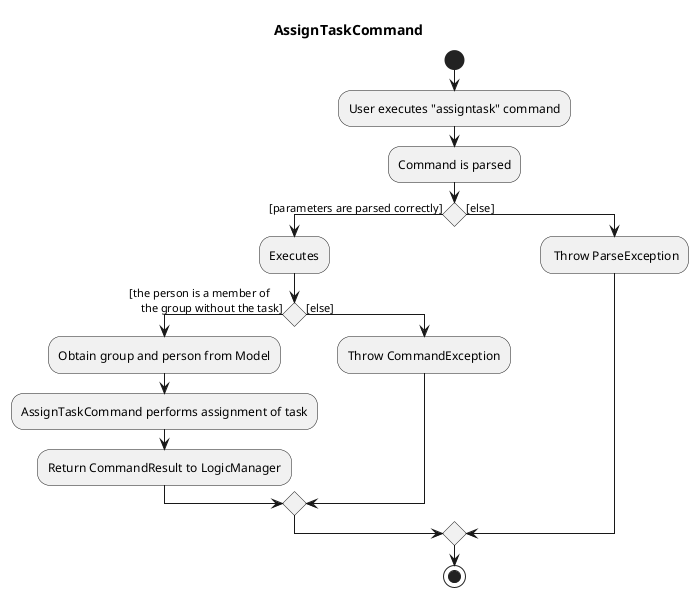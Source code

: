 @startuml

title AssignTaskCommand

start
:User executes "assigntask" command;
:Command is parsed;

if () then ([parameters are parsed correctly])
    :Executes;
    if () then ([the person is a member of
    the group without the task])
    :Obtain group and person from Model;
    :AssignTaskCommand performs assignment of task;
    :Return CommandResult to LogicManager;
    else ([else])
    :Throw CommandException;
    endif
else ([else])
: Throw ParseException;
endif

stop

@enduml
